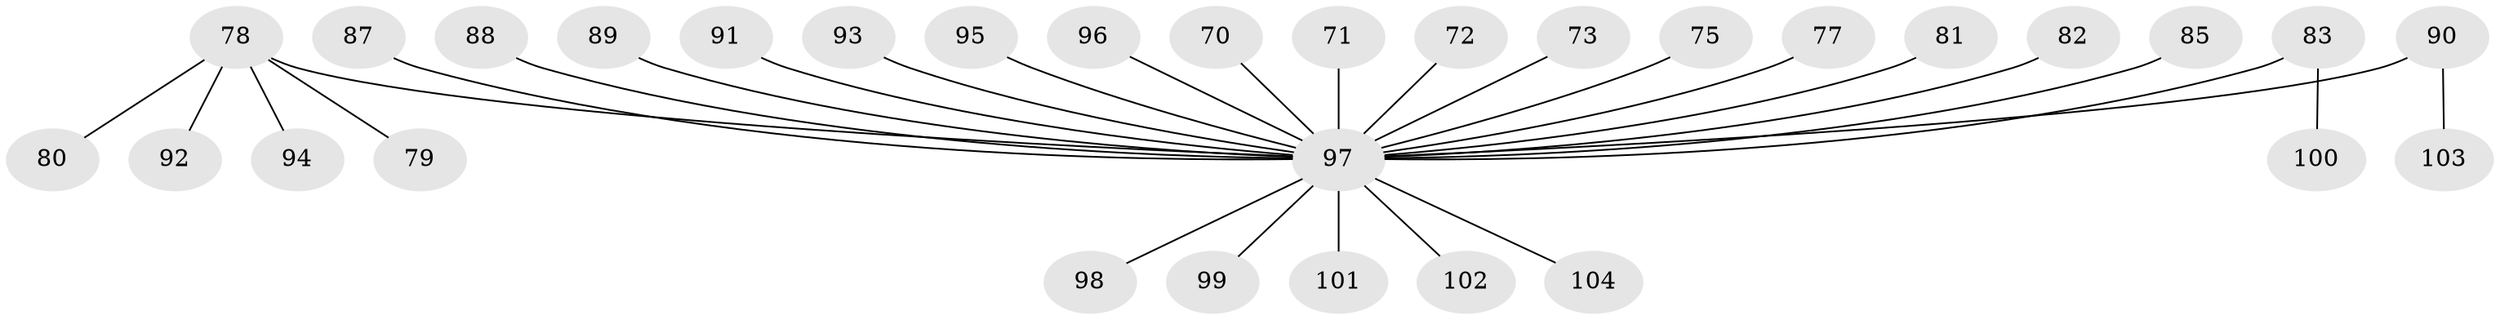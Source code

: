 // original degree distribution, {3: 0.14423076923076922, 5: 0.038461538461538464, 4: 0.08653846153846154, 6: 0.019230769230769232, 2: 0.18269230769230768, 1: 0.5288461538461539}
// Generated by graph-tools (version 1.1) at 2025/56/03/04/25 21:56:16]
// undirected, 31 vertices, 30 edges
graph export_dot {
graph [start="1"]
  node [color=gray90,style=filled];
  70;
  71;
  72;
  73 [super="+40"];
  75;
  77;
  78 [super="+69+52+67+74+76"];
  79;
  80;
  81;
  82;
  83;
  85;
  87;
  88;
  89;
  90 [super="+19+62+29+56+68"];
  91;
  92;
  93;
  94;
  95;
  96;
  97 [super="+33+60+84+36+39+65+51+86+45+50+54+59+55+57+61+64+66"];
  98;
  99;
  100;
  101;
  102;
  103;
  104 [super="+47"];
  70 -- 97;
  71 -- 97;
  72 -- 97;
  73 -- 97;
  75 -- 97;
  77 -- 97;
  78 -- 79;
  78 -- 80;
  78 -- 92;
  78 -- 94;
  78 -- 97;
  81 -- 97;
  82 -- 97;
  83 -- 100;
  83 -- 97;
  85 -- 97;
  87 -- 97;
  88 -- 97;
  89 -- 97;
  90 -- 103;
  90 -- 97;
  91 -- 97;
  93 -- 97;
  95 -- 97;
  96 -- 97;
  97 -- 102;
  97 -- 99;
  97 -- 98;
  97 -- 101;
  97 -- 104;
}
